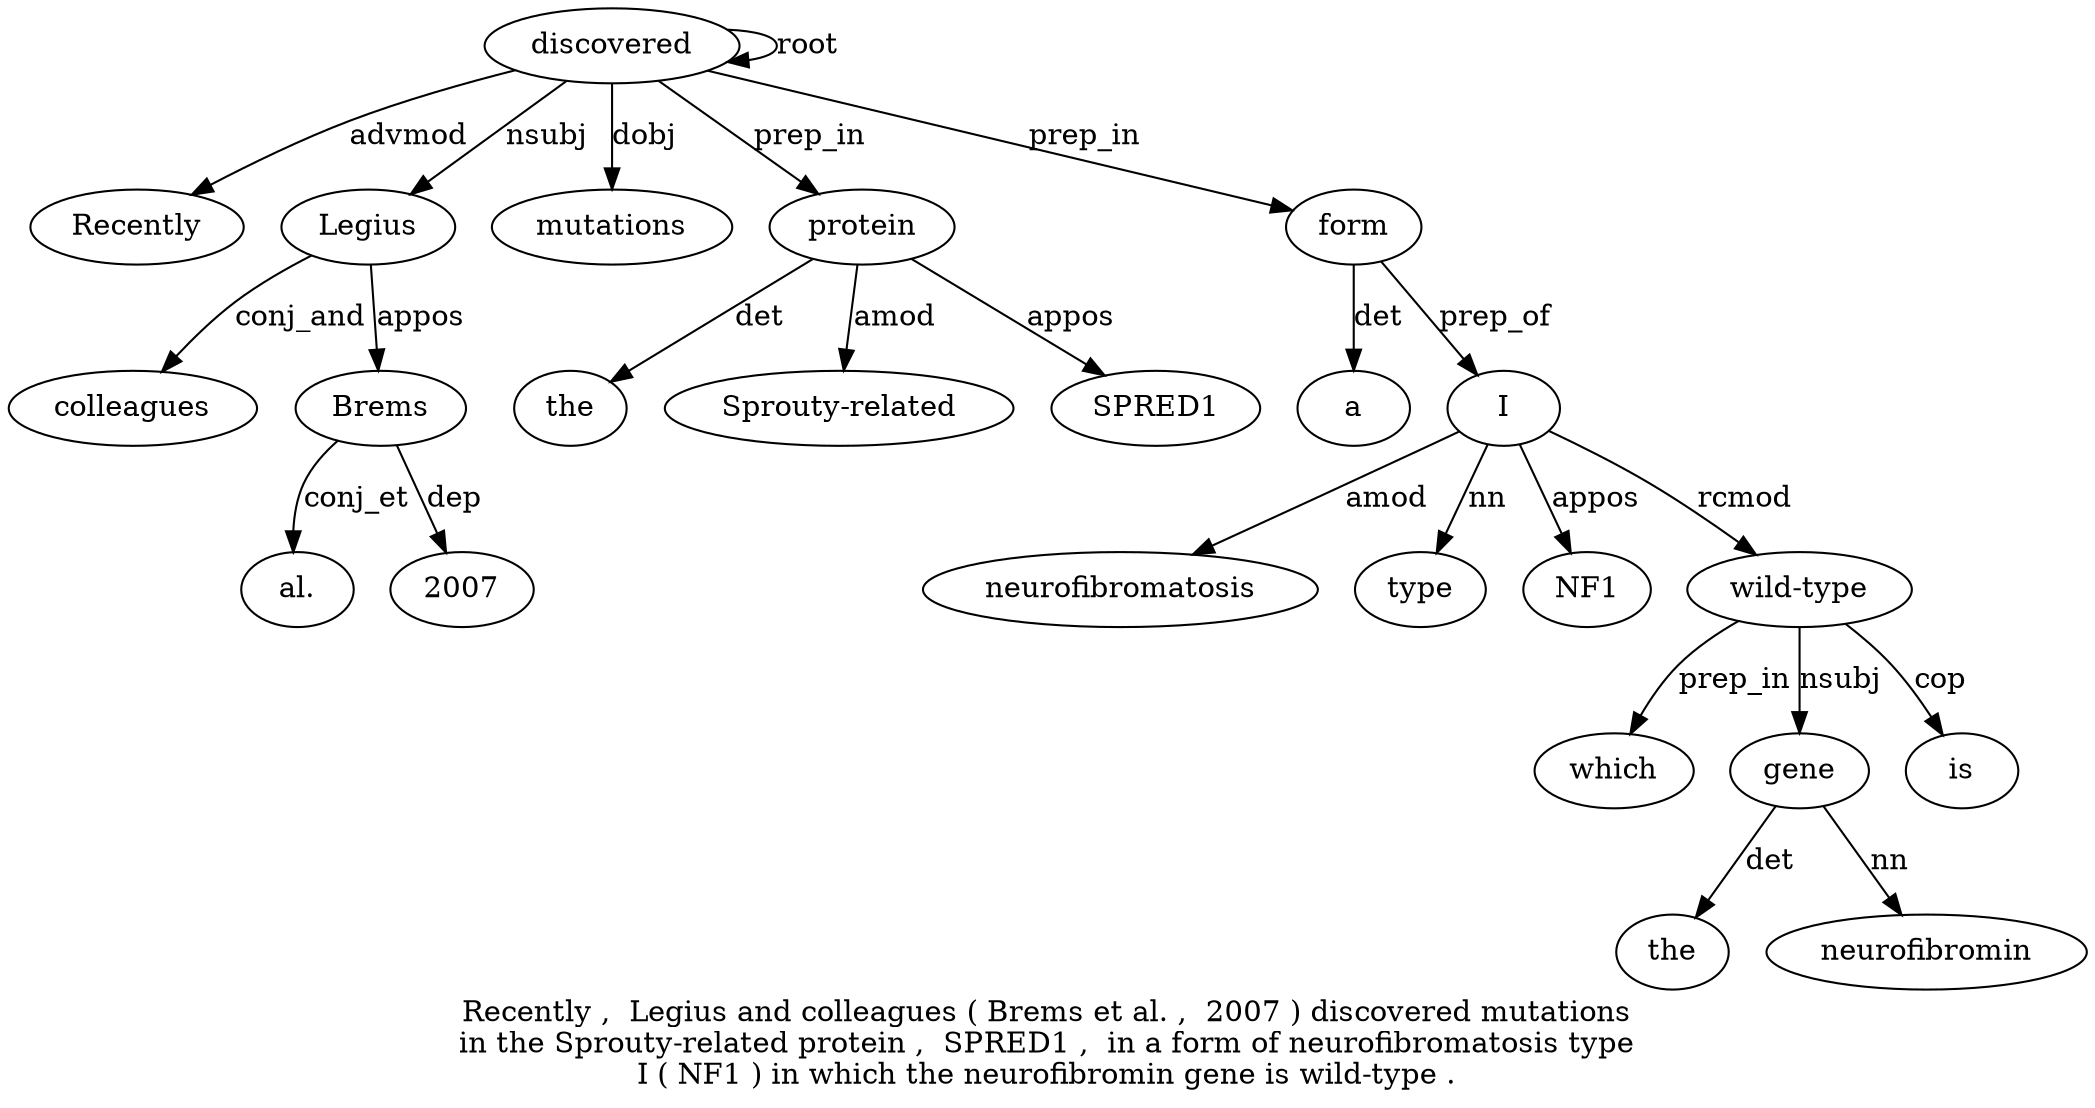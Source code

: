 digraph "Recently ,  Legius and colleagues ( Brems et al. ,  2007 ) discovered mutations in the Sprouty-related protein ,  SPRED1 ,  in a form of neurofibromatosis type I ( NF1 ) in which the neurofibromin gene is wild-type ." {
label="Recently ,  Legius and colleagues ( Brems et al. ,  2007 ) discovered mutations
in the Sprouty-related protein ,  SPRED1 ,  in a form of neurofibromatosis type
I ( NF1 ) in which the neurofibromin gene is wild-type .";
discovered13 [style=filled, fillcolor=white, label=discovered];
Recently1 [style=filled, fillcolor=white, label=Recently];
discovered13 -> Recently1  [label=advmod];
Legius3 [style=filled, fillcolor=white, label=Legius];
discovered13 -> Legius3  [label=nsubj];
colleagues5 [style=filled, fillcolor=white, label=colleagues];
Legius3 -> colleagues5  [label=conj_and];
Brems7 [style=filled, fillcolor=white, label=Brems];
Legius3 -> Brems7  [label=appos];
"al.9" [style=filled, fillcolor=white, label="al."];
Brems7 -> "al.9"  [label=conj_et];
200711 [style=filled, fillcolor=white, label=2007];
Brems7 -> 200711  [label=dep];
discovered13 -> discovered13  [label=root];
mutations14 [style=filled, fillcolor=white, label=mutations];
discovered13 -> mutations14  [label=dobj];
protein18 [style=filled, fillcolor=white, label=protein];
the16 [style=filled, fillcolor=white, label=the];
protein18 -> the16  [label=det];
"Sprouty-related17" [style=filled, fillcolor=white, label="Sprouty-related"];
protein18 -> "Sprouty-related17"  [label=amod];
discovered13 -> protein18  [label=prep_in];
SPRED120 [style=filled, fillcolor=white, label=SPRED1];
protein18 -> SPRED120  [label=appos];
form24 [style=filled, fillcolor=white, label=form];
a23 [style=filled, fillcolor=white, label=a];
form24 -> a23  [label=det];
discovered13 -> form24  [label=prep_in];
I28 [style=filled, fillcolor=white, label=I];
neurofibromatosis26 [style=filled, fillcolor=white, label=neurofibromatosis];
I28 -> neurofibromatosis26  [label=amod];
type27 [style=filled, fillcolor=white, label=type];
I28 -> type27  [label=nn];
form24 -> I28  [label=prep_of];
NF130 [style=filled, fillcolor=white, label=NF1];
I28 -> NF130  [label=appos];
"wild-type38" [style=filled, fillcolor=white, label="wild-type"];
which33 [style=filled, fillcolor=white, label=which];
"wild-type38" -> which33  [label=prep_in];
gene36 [style=filled, fillcolor=white, label=gene];
the34 [style=filled, fillcolor=white, label=the];
gene36 -> the34  [label=det];
neurofibromin35 [style=filled, fillcolor=white, label=neurofibromin];
gene36 -> neurofibromin35  [label=nn];
"wild-type38" -> gene36  [label=nsubj];
is37 [style=filled, fillcolor=white, label=is];
"wild-type38" -> is37  [label=cop];
I28 -> "wild-type38"  [label=rcmod];
}
